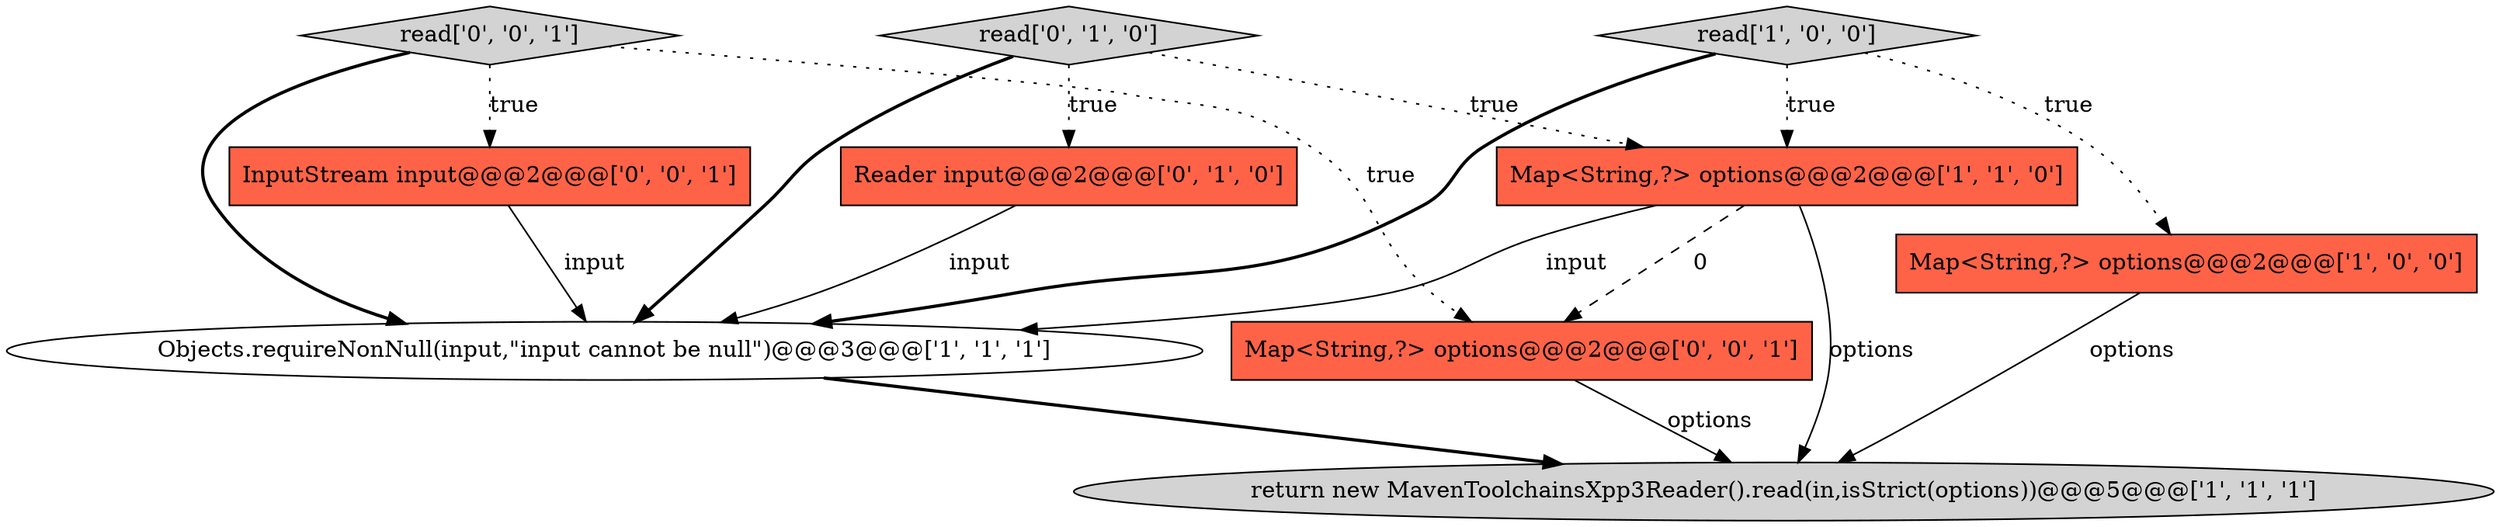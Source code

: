 digraph {
7 [style = filled, label = "read['0', '0', '1']", fillcolor = lightgray, shape = diamond image = "AAA0AAABBB3BBB"];
5 [style = filled, label = "Reader input@@@2@@@['0', '1', '0']", fillcolor = tomato, shape = box image = "AAA0AAABBB2BBB"];
8 [style = filled, label = "InputStream input@@@2@@@['0', '0', '1']", fillcolor = tomato, shape = box image = "AAA0AAABBB3BBB"];
9 [style = filled, label = "Map<String,?> options@@@2@@@['0', '0', '1']", fillcolor = tomato, shape = box image = "AAA0AAABBB3BBB"];
2 [style = filled, label = "return new MavenToolchainsXpp3Reader().read(in,isStrict(options))@@@5@@@['1', '1', '1']", fillcolor = lightgray, shape = ellipse image = "AAA0AAABBB1BBB"];
6 [style = filled, label = "read['0', '1', '0']", fillcolor = lightgray, shape = diamond image = "AAA0AAABBB2BBB"];
1 [style = filled, label = "read['1', '0', '0']", fillcolor = lightgray, shape = diamond image = "AAA0AAABBB1BBB"];
4 [style = filled, label = "Map<String,?> options@@@2@@@['1', '1', '0']", fillcolor = tomato, shape = box image = "AAA0AAABBB1BBB"];
0 [style = filled, label = "Map<String,?> options@@@2@@@['1', '0', '0']", fillcolor = tomato, shape = box image = "AAA0AAABBB1BBB"];
3 [style = filled, label = "Objects.requireNonNull(input,\"input cannot be null\")@@@3@@@['1', '1', '1']", fillcolor = white, shape = ellipse image = "AAA0AAABBB1BBB"];
1->3 [style = bold, label=""];
5->3 [style = solid, label="input"];
6->3 [style = bold, label=""];
4->9 [style = dashed, label="0"];
0->2 [style = solid, label="options"];
1->4 [style = dotted, label="true"];
1->0 [style = dotted, label="true"];
7->9 [style = dotted, label="true"];
3->2 [style = bold, label=""];
8->3 [style = solid, label="input"];
6->4 [style = dotted, label="true"];
7->8 [style = dotted, label="true"];
4->3 [style = solid, label="input"];
7->3 [style = bold, label=""];
6->5 [style = dotted, label="true"];
9->2 [style = solid, label="options"];
4->2 [style = solid, label="options"];
}
